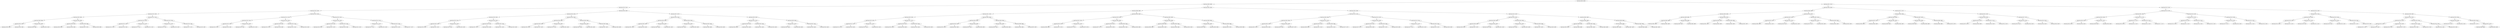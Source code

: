 digraph G{
381509025 [label="Node{data=[4892, 4892]}"]
381509025 -> 584813590
584813590 [label="Node{data=[3089, 3089]}"]
584813590 -> 462869548
462869548 [label="Node{data=[2318, 2318]}"]
462869548 -> 2117922177
2117922177 [label="Node{data=[2160, 2160]}"]
2117922177 -> 34662322
34662322 [label="Node{data=[2100, 2100]}"]
34662322 -> 2085970138
2085970138 [label="Node{data=[2092, 2092]}"]
2085970138 -> 1372585160
1372585160 [label="Node{data=[2088, 2088]}"]
1372585160 -> 1208370069
1208370069 [label="Node{data=[1991, 1991]}"]
1208370069 -> 1303248976
1303248976 [label="Node{data=[1990, 1990]}"]
1208370069 -> 447408783
447408783 [label="Node{data=[1992, 1992]}"]
1372585160 -> 883784878
883784878 [label="Node{data=[2090, 2090]}"]
883784878 -> 1313704773
1313704773 [label="Node{data=[2089, 2089]}"]
883784878 -> 1943846492
1943846492 [label="Node{data=[2091, 2091]}"]
2085970138 -> 1047514170
1047514170 [label="Node{data=[2096, 2096]}"]
1047514170 -> 1635295061
1635295061 [label="Node{data=[2094, 2094]}"]
1635295061 -> 1137522588
1137522588 [label="Node{data=[2093, 2093]}"]
1635295061 -> 1442140135
1442140135 [label="Node{data=[2095, 2095]}"]
1047514170 -> 356210559
356210559 [label="Node{data=[2098, 2098]}"]
356210559 -> 815591610
815591610 [label="Node{data=[2097, 2097]}"]
356210559 -> 449265890
449265890 [label="Node{data=[2099, 2099]}"]
34662322 -> 1706208810
1706208810 [label="Node{data=[2152, 2152]}"]
1706208810 -> 712871244
712871244 [label="Node{data=[2104, 2104]}"]
712871244 -> 2100539801
2100539801 [label="Node{data=[2102, 2102]}"]
2100539801 -> 1565732493
1565732493 [label="Node{data=[2101, 2101]}"]
2100539801 -> 761268467
761268467 [label="Node{data=[2103, 2103]}"]
712871244 -> 1806825470
1806825470 [label="Node{data=[2140, 2140]}"]
1806825470 -> 200158312
200158312 [label="Node{data=[2121, 2121]}"]
1806825470 -> 1334660318
1334660318 [label="Node{data=[2151, 2151]}"]
1706208810 -> 1653076556
1653076556 [label="Node{data=[2156, 2156]}"]
1653076556 -> 116258789
116258789 [label="Node{data=[2154, 2154]}"]
116258789 -> 2082084412
2082084412 [label="Node{data=[2153, 2153]}"]
116258789 -> 1507086045
1507086045 [label="Node{data=[2155, 2155]}"]
1653076556 -> 77382201
77382201 [label="Node{data=[2158, 2158]}"]
77382201 -> 1839681424
1839681424 [label="Node{data=[2157, 2157]}"]
77382201 -> 1101012974
1101012974 [label="Node{data=[2159, 2159]}"]
2117922177 -> 989397921
989397921 [label="Node{data=[2244, 2244]}"]
989397921 -> 1486259149
1486259149 [label="Node{data=[2214, 2214]}"]
1486259149 -> 253398144
253398144 [label="Node{data=[2164, 2164]}"]
253398144 -> 1317318114
1317318114 [label="Node{data=[2162, 2162]}"]
1317318114 -> 1016220568
1016220568 [label="Node{data=[2161, 2161]}"]
1317318114 -> 1349926700
1349926700 [label="Node{data=[2163, 2163]}"]
253398144 -> 190043950
190043950 [label="Node{data=[2166, 2166]}"]
190043950 -> 1624477723
1624477723 [label="Node{data=[2165, 2165]}"]
190043950 -> 1312016658
1312016658 [label="Node{data=[2213, 2213]}"]
1486259149 -> 803012775
803012775 [label="Node{data=[2240, 2240]}"]
803012775 -> 975329493
975329493 [label="Node{data=[2238, 2238]}"]
975329493 -> 1175278786
1175278786 [label="Node{data=[2215, 2215]}"]
975329493 -> 371617352
371617352 [label="Node{data=[2239, 2239]}"]
803012775 -> 1371118611
1371118611 [label="Node{data=[2242, 2242]}"]
1371118611 -> 2046136833
2046136833 [label="Node{data=[2241, 2241]}"]
1371118611 -> 1441952441
1441952441 [label="Node{data=[2243, 2243]}"]
989397921 -> 1879249505
1879249505 [label="Node{data=[2252, 2252]}"]
1879249505 -> 1833386358
1833386358 [label="Node{data=[2248, 2248]}"]
1833386358 -> 955757381
955757381 [label="Node{data=[2246, 2246]}"]
955757381 -> 2127984984
2127984984 [label="Node{data=[2245, 2245]}"]
955757381 -> 372174073
372174073 [label="Node{data=[2247, 2247]}"]
1833386358 -> 1094009787
1094009787 [label="Node{data=[2250, 2250]}"]
1094009787 -> 1146989891
1146989891 [label="Node{data=[2249, 2249]}"]
1094009787 -> 151785513
151785513 [label="Node{data=[2251, 2251]}"]
1879249505 -> 1755606229
1755606229 [label="Node{data=[2314, 2314]}"]
1755606229 -> 65524449
65524449 [label="Node{data=[2312, 2312]}"]
65524449 -> 720982123
720982123 [label="Node{data=[2311, 2311]}"]
65524449 -> 1134395461
1134395461 [label="Node{data=[2313, 2313]}"]
1755606229 -> 135568935
135568935 [label="Node{data=[2316, 2316]}"]
135568935 -> 895034654
895034654 [label="Node{data=[2315, 2315]}"]
135568935 -> 1438859734
1438859734 [label="Node{data=[2317, 2317]}"]
462869548 -> 2054388867
2054388867 [label="Node{data=[2590, 2590]}"]
2054388867 -> 1455042636
1455042636 [label="Node{data=[2334, 2334]}"]
1455042636 -> 716676688
716676688 [label="Node{data=[2326, 2326]}"]
716676688 -> 1698015009
1698015009 [label="Node{data=[2322, 2322]}"]
1698015009 -> 71522400
71522400 [label="Node{data=[2320, 2320]}"]
71522400 -> 66855156
66855156 [label="Node{data=[2319, 2319]}"]
71522400 -> 355433413
355433413 [label="Node{data=[2321, 2321]}"]
1698015009 -> 1575733998
1575733998 [label="Node{data=[2324, 2324]}"]
1575733998 -> 1140136299
1140136299 [label="Node{data=[2323, 2323]}"]
1575733998 -> 569145953
569145953 [label="Node{data=[2325, 2325]}"]
716676688 -> 1341381834
1341381834 [label="Node{data=[2330, 2330]}"]
1341381834 -> 1280099168
1280099168 [label="Node{data=[2328, 2328]}"]
1280099168 -> 655992259
655992259 [label="Node{data=[2327, 2327]}"]
1280099168 -> 1701116979
1701116979 [label="Node{data=[2329, 2329]}"]
1341381834 -> 874543577
874543577 [label="Node{data=[2332, 2332]}"]
874543577 -> 517864446
517864446 [label="Node{data=[2331, 2331]}"]
874543577 -> 1954574939
1954574939 [label="Node{data=[2333, 2333]}"]
1455042636 -> 919051676
919051676 [label="Node{data=[2582, 2582]}"]
919051676 -> 27186220
27186220 [label="Node{data=[2338, 2338]}"]
27186220 -> 1886248426
1886248426 [label="Node{data=[2336, 2336]}"]
1886248426 -> 117996310
117996310 [label="Node{data=[2335, 2335]}"]
1886248426 -> 229195030
229195030 [label="Node{data=[2337, 2337]}"]
27186220 -> 2053224251
2053224251 [label="Node{data=[2580, 2580]}"]
2053224251 -> 1685956368
1685956368 [label="Node{data=[2579, 2579]}"]
2053224251 -> 543797314
543797314 [label="Node{data=[2581, 2581]}"]
919051676 -> 1684826324
1684826324 [label="Node{data=[2586, 2586]}"]
1684826324 -> 323207949
323207949 [label="Node{data=[2584, 2584]}"]
323207949 -> 445621074
445621074 [label="Node{data=[2583, 2583]}"]
323207949 -> 2005531617
2005531617 [label="Node{data=[2585, 2585]}"]
1684826324 -> 1881413388
1881413388 [label="Node{data=[2588, 2588]}"]
1881413388 -> 2104687022
2104687022 [label="Node{data=[2587, 2587]}"]
1881413388 -> 436224097
436224097 [label="Node{data=[2589, 2589]}"]
2054388867 -> 577693235
577693235 [label="Node{data=[3027, 3027]}"]
577693235 -> 1914833157
1914833157 [label="Node{data=[2652, 2652]}"]
1914833157 -> 418849126
418849126 [label="Node{data=[2630, 2630]}"]
418849126 -> 15497553
15497553 [label="Node{data=[2592, 2592]}"]
15497553 -> 1441155073
1441155073 [label="Node{data=[2591, 2591]}"]
15497553 -> 929962393
929962393 [label="Node{data=[2619, 2619]}"]
418849126 -> 380891651
380891651 [label="Node{data=[2650, 2650]}"]
380891651 -> 1970677621
1970677621 [label="Node{data=[2649, 2649]}"]
380891651 -> 305651610
305651610 [label="Node{data=[2651, 2651]}"]
1914833157 -> 1439870612
1439870612 [label="Node{data=[2840, 2840]}"]
1439870612 -> 1551396295
1551396295 [label="Node{data=[2654, 2654]}"]
1551396295 -> 410105010
410105010 [label="Node{data=[2653, 2653]}"]
1551396295 -> 873882409
873882409 [label="Node{data=[2655, 2655]}"]
1439870612 -> 1953549617
1953549617 [label="Node{data=[2926, 2926]}"]
1953549617 -> 1803128877
1803128877 [label="Node{data=[2899, 2899]}"]
1953549617 -> 2126020052
2126020052 [label="Node{data=[3026, 3026]}"]
577693235 -> 2033206785
2033206785 [label="Node{data=[3035, 3035]}"]
2033206785 -> 190518611
190518611 [label="Node{data=[3031, 3031]}"]
190518611 -> 746853613
746853613 [label="Node{data=[3029, 3029]}"]
746853613 -> 300915316
300915316 [label="Node{data=[3028, 3028]}"]
746853613 -> 1779750406
1779750406 [label="Node{data=[3030, 3030]}"]
190518611 -> 959887258
959887258 [label="Node{data=[3033, 3033]}"]
959887258 -> 890892077
890892077 [label="Node{data=[3032, 3032]}"]
959887258 -> 1481174976
1481174976 [label="Node{data=[3034, 3034]}"]
2033206785 -> 346072617
346072617 [label="Node{data=[3039, 3039]}"]
346072617 -> 413550912
413550912 [label="Node{data=[3037, 3037]}"]
413550912 -> 1648147966
1648147966 [label="Node{data=[3036, 3036]}"]
413550912 -> 2098555030
2098555030 [label="Node{data=[3038, 3038]}"]
346072617 -> 1821710579
1821710579 [label="Node{data=[3041, 3041]}"]
1821710579 -> 1188278376
1188278376 [label="Node{data=[3040, 3040]}"]
1821710579 -> 1099380225
1099380225 [label="Node{data=[3042, 3042]}"]
584813590 -> 385922943
385922943 [label="Node{data=[4000, 4000]}"]
385922943 -> 1402370028
1402370028 [label="Node{data=[3968, 3968]}"]
1402370028 -> 144563462
144563462 [label="Node{data=[3531, 3531]}"]
144563462 -> 1892865322
1892865322 [label="Node{data=[3523, 3523]}"]
1892865322 -> 1660628736
1660628736 [label="Node{data=[3479, 3479]}"]
1660628736 -> 36834724
36834724 [label="Node{data=[3131, 3131]}"]
36834724 -> 1688311049
1688311049 [label="Node{data=[3110, 3110]}"]
36834724 -> 37517106
37517106 [label="Node{data=[3139, 3139]}"]
1660628736 -> 965008218
965008218 [label="Node{data=[3521, 3521]}"]
965008218 -> 726249187
726249187 [label="Node{data=[3516, 3516]}"]
965008218 -> 1135112030
1135112030 [label="Node{data=[3522, 3522]}"]
1892865322 -> 583796222
583796222 [label="Node{data=[3527, 3527]}"]
583796222 -> 1032668406
1032668406 [label="Node{data=[3525, 3525]}"]
1032668406 -> 1532353298
1532353298 [label="Node{data=[3524, 3524]}"]
1032668406 -> 1535614393
1535614393 [label="Node{data=[3526, 3526]}"]
583796222 -> 430342338
430342338 [label="Node{data=[3529, 3529]}"]
430342338 -> 1323027956
1323027956 [label="Node{data=[3528, 3528]}"]
430342338 -> 1000538742
1000538742 [label="Node{data=[3530, 3530]}"]
144563462 -> 1554918126
1554918126 [label="Node{data=[3960, 3960]}"]
1554918126 -> 1906508073
1906508073 [label="Node{data=[3918, 3918]}"]
1906508073 -> 1636292228
1636292228 [label="Node{data=[3543, 3543]}"]
1636292228 -> 1117046896
1117046896 [label="Node{data=[3532, 3532]}"]
1636292228 -> 1874879382
1874879382 [label="Node{data=[3565, 3565]}"]
1906508073 -> 100900110
100900110 [label="Node{data=[3946, 3946]}"]
100900110 -> 1508853948
1508853948 [label="Node{data=[3920, 3920]}"]
100900110 -> 1037884601
1037884601 [label="Node{data=[3959, 3959]}"]
1554918126 -> 1374471239
1374471239 [label="Node{data=[3964, 3964]}"]
1374471239 -> 1268631705
1268631705 [label="Node{data=[3962, 3962]}"]
1268631705 -> 1746195454
1746195454 [label="Node{data=[3961, 3961]}"]
1268631705 -> 863429457
863429457 [label="Node{data=[3963, 3963]}"]
1374471239 -> 76531588
76531588 [label="Node{data=[3966, 3966]}"]
76531588 -> 561188492
561188492 [label="Node{data=[3965, 3965]}"]
76531588 -> 1874244223
1874244223 [label="Node{data=[3967, 3967]}"]
1402370028 -> 1809754291
1809754291 [label="Node{data=[3984, 3984]}"]
1809754291 -> 295166379
295166379 [label="Node{data=[3976, 3976]}"]
295166379 -> 682199675
682199675 [label="Node{data=[3972, 3972]}"]
682199675 -> 1926684763
1926684763 [label="Node{data=[3970, 3970]}"]
1926684763 -> 1817396610
1817396610 [label="Node{data=[3969, 3969]}"]
1926684763 -> 1114073882
1114073882 [label="Node{data=[3971, 3971]}"]
682199675 -> 653908863
653908863 [label="Node{data=[3974, 3974]}"]
653908863 -> 1676157891
1676157891 [label="Node{data=[3973, 3973]}"]
653908863 -> 358679913
358679913 [label="Node{data=[3975, 3975]}"]
295166379 -> 1822921572
1822921572 [label="Node{data=[3980, 3980]}"]
1822921572 -> 82681772
82681772 [label="Node{data=[3978, 3978]}"]
82681772 -> 641290953
641290953 [label="Node{data=[3977, 3977]}"]
82681772 -> 1005474090
1005474090 [label="Node{data=[3979, 3979]}"]
1822921572 -> 1803733376
1803733376 [label="Node{data=[3982, 3982]}"]
1803733376 -> 66730915
66730915 [label="Node{data=[3981, 3981]}"]
1803733376 -> 1874435599
1874435599 [label="Node{data=[3983, 3983]}"]
1809754291 -> 639104467
639104467 [label="Node{data=[3992, 3992]}"]
639104467 -> 1529144920
1529144920 [label="Node{data=[3988, 3988]}"]
1529144920 -> 156363196
156363196 [label="Node{data=[3986, 3986]}"]
156363196 -> 716916607
716916607 [label="Node{data=[3985, 3985]}"]
156363196 -> 857441942
857441942 [label="Node{data=[3987, 3987]}"]
1529144920 -> 1332846731
1332846731 [label="Node{data=[3990, 3990]}"]
1332846731 -> 1240181968
1240181968 [label="Node{data=[3989, 3989]}"]
1332846731 -> 958110253
958110253 [label="Node{data=[3991, 3991]}"]
639104467 -> 1448838318
1448838318 [label="Node{data=[3996, 3996]}"]
1448838318 -> 342622998
342622998 [label="Node{data=[3994, 3994]}"]
342622998 -> 16097383
16097383 [label="Node{data=[3993, 3993]}"]
342622998 -> 1708824742
1708824742 [label="Node{data=[3995, 3995]}"]
1448838318 -> 1865289287
1865289287 [label="Node{data=[3998, 3998]}"]
1865289287 -> 456049671
456049671 [label="Node{data=[3997, 3997]}"]
1865289287 -> 913680797
913680797 [label="Node{data=[3999, 3999]}"]
385922943 -> 123406429
123406429 [label="Node{data=[4294, 4294]}"]
123406429 -> 404255431
404255431 [label="Node{data=[4134, 4134]}"]
404255431 -> 1971032895
1971032895 [label="Node{data=[4008, 4008]}"]
1971032895 -> 1851389260
1851389260 [label="Node{data=[4004, 4004]}"]
1851389260 -> 824119610
824119610 [label="Node{data=[4002, 4002]}"]
824119610 -> 1791673236
1791673236 [label="Node{data=[4001, 4001]}"]
824119610 -> 1124161433
1124161433 [label="Node{data=[4003, 4003]}"]
1851389260 -> 1658005792
1658005792 [label="Node{data=[4006, 4006]}"]
1658005792 -> 722231937
722231937 [label="Node{data=[4005, 4005]}"]
1658005792 -> 392610327
392610327 [label="Node{data=[4007, 4007]}"]
1971032895 -> 1578296061
1578296061 [label="Node{data=[4012, 4012]}"]
1578296061 -> 636701238
636701238 [label="Node{data=[4010, 4010]}"]
636701238 -> 1831021667
1831021667 [label="Node{data=[4009, 4009]}"]
636701238 -> 1282682282
1282682282 [label="Node{data=[4011, 4011]}"]
1578296061 -> 87567315
87567315 [label="Node{data=[4068, 4068]}"]
87567315 -> 983921592
983921592 [label="Node{data=[4013, 4013]}"]
87567315 -> 1318125755
1318125755 [label="Node{data=[4107, 4107]}"]
404255431 -> 593849790
593849790 [label="Node{data=[4210, 4210]}"]
593849790 -> 1741139122
1741139122 [label="Node{data=[4206, 4206]}"]
1741139122 -> 1995320129
1995320129 [label="Node{data=[4204, 4204]}"]
1995320129 -> 817654271
817654271 [label="Node{data=[4197, 4197]}"]
1995320129 -> 943516363
943516363 [label="Node{data=[4205, 4205]}"]
1741139122 -> 1657041730
1657041730 [label="Node{data=[4208, 4208]}"]
1657041730 -> 1702357112
1702357112 [label="Node{data=[4207, 4207]}"]
1657041730 -> 920094392
920094392 [label="Node{data=[4209, 4209]}"]
593849790 -> 1768052763
1768052763 [label="Node{data=[4214, 4214]}"]
1768052763 -> 679311382
679311382 [label="Node{data=[4212, 4212]}"]
679311382 -> 1922265417
1922265417 [label="Node{data=[4211, 4211]}"]
679311382 -> 2029771749
2029771749 [label="Node{data=[4213, 4213]}"]
1768052763 -> 61007457
61007457 [label="Node{data=[4282, 4282]}"]
61007457 -> 1079808971
1079808971 [label="Node{data=[4215, 4215]}"]
61007457 -> 699186096
699186096 [label="Node{data=[4293, 4293]}"]
123406429 -> 263092627
263092627 [label="Node{data=[4310, 4310]}"]
263092627 -> 455809001
455809001 [label="Node{data=[4302, 4302]}"]
455809001 -> 1062014348
1062014348 [label="Node{data=[4298, 4298]}"]
1062014348 -> 1945125102
1945125102 [label="Node{data=[4296, 4296]}"]
1945125102 -> 258924002
258924002 [label="Node{data=[4295, 4295]}"]
1945125102 -> 1278810041
1278810041 [label="Node{data=[4297, 4297]}"]
1062014348 -> 458179295
458179295 [label="Node{data=[4300, 4300]}"]
458179295 -> 1791596136
1791596136 [label="Node{data=[4299, 4299]}"]
458179295 -> 322029342
322029342 [label="Node{data=[4301, 4301]}"]
455809001 -> 397512222
397512222 [label="Node{data=[4306, 4306]}"]
397512222 -> 1980333965
1980333965 [label="Node{data=[4304, 4304]}"]
1980333965 -> 1356193266
1356193266 [label="Node{data=[4303, 4303]}"]
1980333965 -> 1304558017
1304558017 [label="Node{data=[4305, 4305]}"]
397512222 -> 1444634393
1444634393 [label="Node{data=[4308, 4308]}"]
1444634393 -> 1809033024
1809033024 [label="Node{data=[4307, 4307]}"]
1444634393 -> 362270085
362270085 [label="Node{data=[4309, 4309]}"]
263092627 -> 1465524487
1465524487 [label="Node{data=[4884, 4884]}"]
1465524487 -> 1538613090
1538613090 [label="Node{data=[4880, 4880]}"]
1538613090 -> 757734131
757734131 [label="Node{data=[4698, 4698]}"]
757734131 -> 117047606
117047606 [label="Node{data=[4350, 4350]}"]
757734131 -> 3033847
3033847 [label="Node{data=[4866, 4866]}"]
1538613090 -> 1905351647
1905351647 [label="Node{data=[4882, 4882]}"]
1905351647 -> 202451612
202451612 [label="Node{data=[4881, 4881]}"]
1905351647 -> 1513384345
1513384345 [label="Node{data=[4883, 4883]}"]
1465524487 -> 683669978
683669978 [label="Node{data=[4888, 4888]}"]
683669978 -> 1393234097
1393234097 [label="Node{data=[4886, 4886]}"]
1393234097 -> 1456178566
1456178566 [label="Node{data=[4885, 4885]}"]
1393234097 -> 801789543
801789543 [label="Node{data=[4887, 4887]}"]
683669978 -> 2020346733
2020346733 [label="Node{data=[4890, 4890]}"]
2020346733 -> 1936261705
1936261705 [label="Node{data=[4889, 4889]}"]
2020346733 -> 2038717975
2038717975 [label="Node{data=[4891, 4891]}"]
381509025 -> 75515438
75515438 [label="Node{data=[5021, 5021]}"]
75515438 -> 472847024
472847024 [label="Node{data=[4955, 4955]}"]
472847024 -> 661598262
661598262 [label="Node{data=[4908, 4908]}"]
661598262 -> 2084615722
2084615722 [label="Node{data=[4900, 4900]}"]
2084615722 -> 2063019706
2063019706 [label="Node{data=[4896, 4896]}"]
2063019706 -> 514398662
514398662 [label="Node{data=[4894, 4894]}"]
514398662 -> 1083798693
1083798693 [label="Node{data=[4893, 4893]}"]
514398662 -> 965835642
965835642 [label="Node{data=[4895, 4895]}"]
2063019706 -> 2052063244
2052063244 [label="Node{data=[4898, 4898]}"]
2052063244 -> 744571305
744571305 [label="Node{data=[4897, 4897]}"]
2052063244 -> 659956956
659956956 [label="Node{data=[4899, 4899]}"]
2084615722 -> 363774439
363774439 [label="Node{data=[4904, 4904]}"]
363774439 -> 1862591294
1862591294 [label="Node{data=[4902, 4902]}"]
1862591294 -> 1229884286
1229884286 [label="Node{data=[4901, 4901]}"]
1862591294 -> 1604859471
1604859471 [label="Node{data=[4903, 4903]}"]
363774439 -> 1021998500
1021998500 [label="Node{data=[4906, 4906]}"]
1021998500 -> 1958706196
1958706196 [label="Node{data=[4905, 4905]}"]
1021998500 -> 1234640006
1234640006 [label="Node{data=[4907, 4907]}"]
661598262 -> 1460879797
1460879797 [label="Node{data=[4916, 4916]}"]
1460879797 -> 943409574
943409574 [label="Node{data=[4912, 4912]}"]
943409574 -> 938204521
938204521 [label="Node{data=[4910, 4910]}"]
938204521 -> 1181320254
1181320254 [label="Node{data=[4909, 4909]}"]
938204521 -> 188378031
188378031 [label="Node{data=[4911, 4911]}"]
943409574 -> 1764652311
1764652311 [label="Node{data=[4914, 4914]}"]
1764652311 -> 4718030
4718030 [label="Node{data=[4913, 4913]}"]
1764652311 -> 176542092
176542092 [label="Node{data=[4915, 4915]}"]
1460879797 -> 1387963488
1387963488 [label="Node{data=[4951, 4951]}"]
1387963488 -> 1218897389
1218897389 [label="Node{data=[4937, 4937]}"]
1218897389 -> 2008078522
2008078522 [label="Node{data=[4917, 4917]}"]
1218897389 -> 1402826353
1402826353 [label="Node{data=[4950, 4950]}"]
1387963488 -> 1417894342
1417894342 [label="Node{data=[4953, 4953]}"]
1417894342 -> 737494838
737494838 [label="Node{data=[4952, 4952]}"]
1417894342 -> 1517371386
1517371386 [label="Node{data=[4954, 4954]}"]
472847024 -> 1646734371
1646734371 [label="Node{data=[4971, 4971]}"]
1646734371 -> 748946632
748946632 [label="Node{data=[4963, 4963]}"]
748946632 -> 770255517
770255517 [label="Node{data=[4959, 4959]}"]
770255517 -> 2117357109
2117357109 [label="Node{data=[4957, 4957]}"]
2117357109 -> 623457252
623457252 [label="Node{data=[4956, 4956]}"]
2117357109 -> 690483661
690483661 [label="Node{data=[4958, 4958]}"]
770255517 -> 1308531638
1308531638 [label="Node{data=[4961, 4961]}"]
1308531638 -> 291971546
291971546 [label="Node{data=[4960, 4960]}"]
1308531638 -> 2109572609
2109572609 [label="Node{data=[4962, 4962]}"]
748946632 -> 1803729378
1803729378 [label="Node{data=[4967, 4967]}"]
1803729378 -> 1385737231
1385737231 [label="Node{data=[4965, 4965]}"]
1385737231 -> 2061053559
2061053559 [label="Node{data=[4964, 4964]}"]
1385737231 -> 1808085667
1808085667 [label="Node{data=[4966, 4966]}"]
1803729378 -> 360110992
360110992 [label="Node{data=[4969, 4969]}"]
360110992 -> 43640293
43640293 [label="Node{data=[4968, 4968]}"]
360110992 -> 822135127
822135127 [label="Node{data=[4970, 4970]}"]
1646734371 -> 1930601982
1930601982 [label="Node{data=[5013, 5013]}"]
1930601982 -> 1352354391
1352354391 [label="Node{data=[5009, 5009]}"]
1352354391 -> 492841836
492841836 [label="Node{data=[4973, 4973]}"]
492841836 -> 714933222
714933222 [label="Node{data=[4972, 4972]}"]
492841836 -> 1288072734
1288072734 [label="Node{data=[5008, 5008]}"]
1352354391 -> 1174756387
1174756387 [label="Node{data=[5011, 5011]}"]
1174756387 -> 1520575684
1520575684 [label="Node{data=[5010, 5010]}"]
1174756387 -> 417500741
417500741 [label="Node{data=[5012, 5012]}"]
1930601982 -> 1730913753
1730913753 [label="Node{data=[5017, 5017]}"]
1730913753 -> 195234139
195234139 [label="Node{data=[5015, 5015]}"]
195234139 -> 1089243375
1089243375 [label="Node{data=[5014, 5014]}"]
195234139 -> 1282450961
1282450961 [label="Node{data=[5016, 5016]}"]
1730913753 -> 1984943915
1984943915 [label="Node{data=[5019, 5019]}"]
1984943915 -> 1706422632
1706422632 [label="Node{data=[5018, 5018]}"]
1984943915 -> 1102755521
1102755521 [label="Node{data=[5020, 5020]}"]
75515438 -> 146002121
146002121 [label="Node{data=[5134, 5134]}"]
146002121 -> 13478011
13478011 [label="Node{data=[5118, 5118]}"]
13478011 -> 1253652411
1253652411 [label="Node{data=[5061, 5061]}"]
1253652411 -> 1579261075
1579261075 [label="Node{data=[5025, 5025]}"]
1579261075 -> 1216494086
1216494086 [label="Node{data=[5023, 5023]}"]
1216494086 -> 635559197
635559197 [label="Node{data=[5022, 5022]}"]
1216494086 -> 652620533
652620533 [label="Node{data=[5024, 5024]}"]
1579261075 -> 1953626046
1953626046 [label="Node{data=[5027, 5027]}"]
1953626046 -> 771399996
771399996 [label="Node{data=[5026, 5026]}"]
1953626046 -> 114854059
114854059 [label="Node{data=[5028, 5028]}"]
1253652411 -> 297693983
297693983 [label="Node{data=[5114, 5114]}"]
297693983 -> 1787406993
1787406993 [label="Node{data=[5112, 5112]}"]
1787406993 -> 302126525
302126525 [label="Node{data=[5076, 5076]}"]
1787406993 -> 1356683910
1356683910 [label="Node{data=[5113, 5113]}"]
297693983 -> 848952585
848952585 [label="Node{data=[5116, 5116]}"]
848952585 -> 358810857
358810857 [label="Node{data=[5115, 5115]}"]
848952585 -> 399397893
399397893 [label="Node{data=[5117, 5117]}"]
13478011 -> 763180304
763180304 [label="Node{data=[5126, 5126]}"]
763180304 -> 1358029827
1358029827 [label="Node{data=[5122, 5122]}"]
1358029827 -> 1572398776
1572398776 [label="Node{data=[5120, 5120]}"]
1572398776 -> 951320438
951320438 [label="Node{data=[5119, 5119]}"]
1572398776 -> 2082642117
2082642117 [label="Node{data=[5121, 5121]}"]
1358029827 -> 590133950
590133950 [label="Node{data=[5124, 5124]}"]
590133950 -> 960169285
960169285 [label="Node{data=[5123, 5123]}"]
590133950 -> 517211483
517211483 [label="Node{data=[5125, 5125]}"]
763180304 -> 1985495796
1985495796 [label="Node{data=[5130, 5130]}"]
1985495796 -> 812117963
812117963 [label="Node{data=[5128, 5128]}"]
812117963 -> 1368905135
1368905135 [label="Node{data=[5127, 5127]}"]
812117963 -> 1868033051
1868033051 [label="Node{data=[5129, 5129]}"]
1985495796 -> 1529634023
1529634023 [label="Node{data=[5132, 5132]}"]
1529634023 -> 1413147134
1413147134 [label="Node{data=[5131, 5131]}"]
1529634023 -> 997155963
997155963 [label="Node{data=[5133, 5133]}"]
146002121 -> 1795715129
1795715129 [label="Node{data=[5150, 5150]}"]
1795715129 -> 1383776987
1383776987 [label="Node{data=[5142, 5142]}"]
1383776987 -> 1359783027
1359783027 [label="Node{data=[5138, 5138]}"]
1359783027 -> 293625493
293625493 [label="Node{data=[5136, 5136]}"]
293625493 -> 966884644
966884644 [label="Node{data=[5135, 5135]}"]
293625493 -> 1028197585
1028197585 [label="Node{data=[5137, 5137]}"]
1359783027 -> 156370999
156370999 [label="Node{data=[5140, 5140]}"]
156370999 -> 448109438
448109438 [label="Node{data=[5139, 5139]}"]
156370999 -> 684690769
684690769 [label="Node{data=[5141, 5141]}"]
1383776987 -> 1561666333
1561666333 [label="Node{data=[5146, 5146]}"]
1561666333 -> 1142922040
1142922040 [label="Node{data=[5144, 5144]}"]
1142922040 -> 1925678766
1925678766 [label="Node{data=[5143, 5143]}"]
1142922040 -> 641083554
641083554 [label="Node{data=[5145, 5145]}"]
1561666333 -> 1380969138
1380969138 [label="Node{data=[5148, 5148]}"]
1380969138 -> 1790016920
1790016920 [label="Node{data=[5147, 5147]}"]
1380969138 -> 604861590
604861590 [label="Node{data=[5149, 5149]}"]
1795715129 -> 870923149
870923149 [label="Node{data=[5166, 5166]}"]
870923149 -> 517885240
517885240 [label="Node{data=[5158, 5158]}"]
517885240 -> 2137177798
2137177798 [label="Node{data=[5154, 5154]}"]
2137177798 -> 814013560
814013560 [label="Node{data=[5152, 5152]}"]
814013560 -> 1246477494
1246477494 [label="Node{data=[5151, 5151]}"]
814013560 -> 647012170
647012170 [label="Node{data=[5153, 5153]}"]
2137177798 -> 1282314704
1282314704 [label="Node{data=[5156, 5156]}"]
1282314704 -> 1512043321
1512043321 [label="Node{data=[5155, 5155]}"]
1282314704 -> 1294355136
1294355136 [label="Node{data=[5157, 5157]}"]
517885240 -> 1869539041
1869539041 [label="Node{data=[5162, 5162]}"]
1869539041 -> 1463163597
1463163597 [label="Node{data=[5160, 5160]}"]
1463163597 -> 1922415913
1922415913 [label="Node{data=[5159, 5159]}"]
1463163597 -> 228235761
228235761 [label="Node{data=[5161, 5161]}"]
1869539041 -> 366690125
366690125 [label="Node{data=[5164, 5164]}"]
366690125 -> 1918680905
1918680905 [label="Node{data=[5163, 5163]}"]
366690125 -> 763308254
763308254 [label="Node{data=[5165, 5165]}"]
870923149 -> 1953724817
1953724817 [label="Node{data=[5534, 5534]}"]
1953724817 -> 941494533
941494533 [label="Node{data=[5168, 5168]}"]
941494533 -> 800020408
800020408 [label="Node{data=[5167, 5167]}"]
941494533 -> 2076353355
2076353355 [label="Node{data=[5461, 5461]}"]
1953724817 -> 336786003
336786003 [label="Node{data=[6614, 6614]}"]
336786003 -> 1556893677
1556893677 [label="Node{data=[5577, 5577]}"]
336786003 -> 151769435
151769435 [label="Node{data=[8275, 8275]}"]
151769435 -> 1732113354
1732113354 [label="Node{data=[6889, 6889]}"]
151769435 -> 1690174740
1690174740 [label="Node{data=[8350, 8350]}"]
}